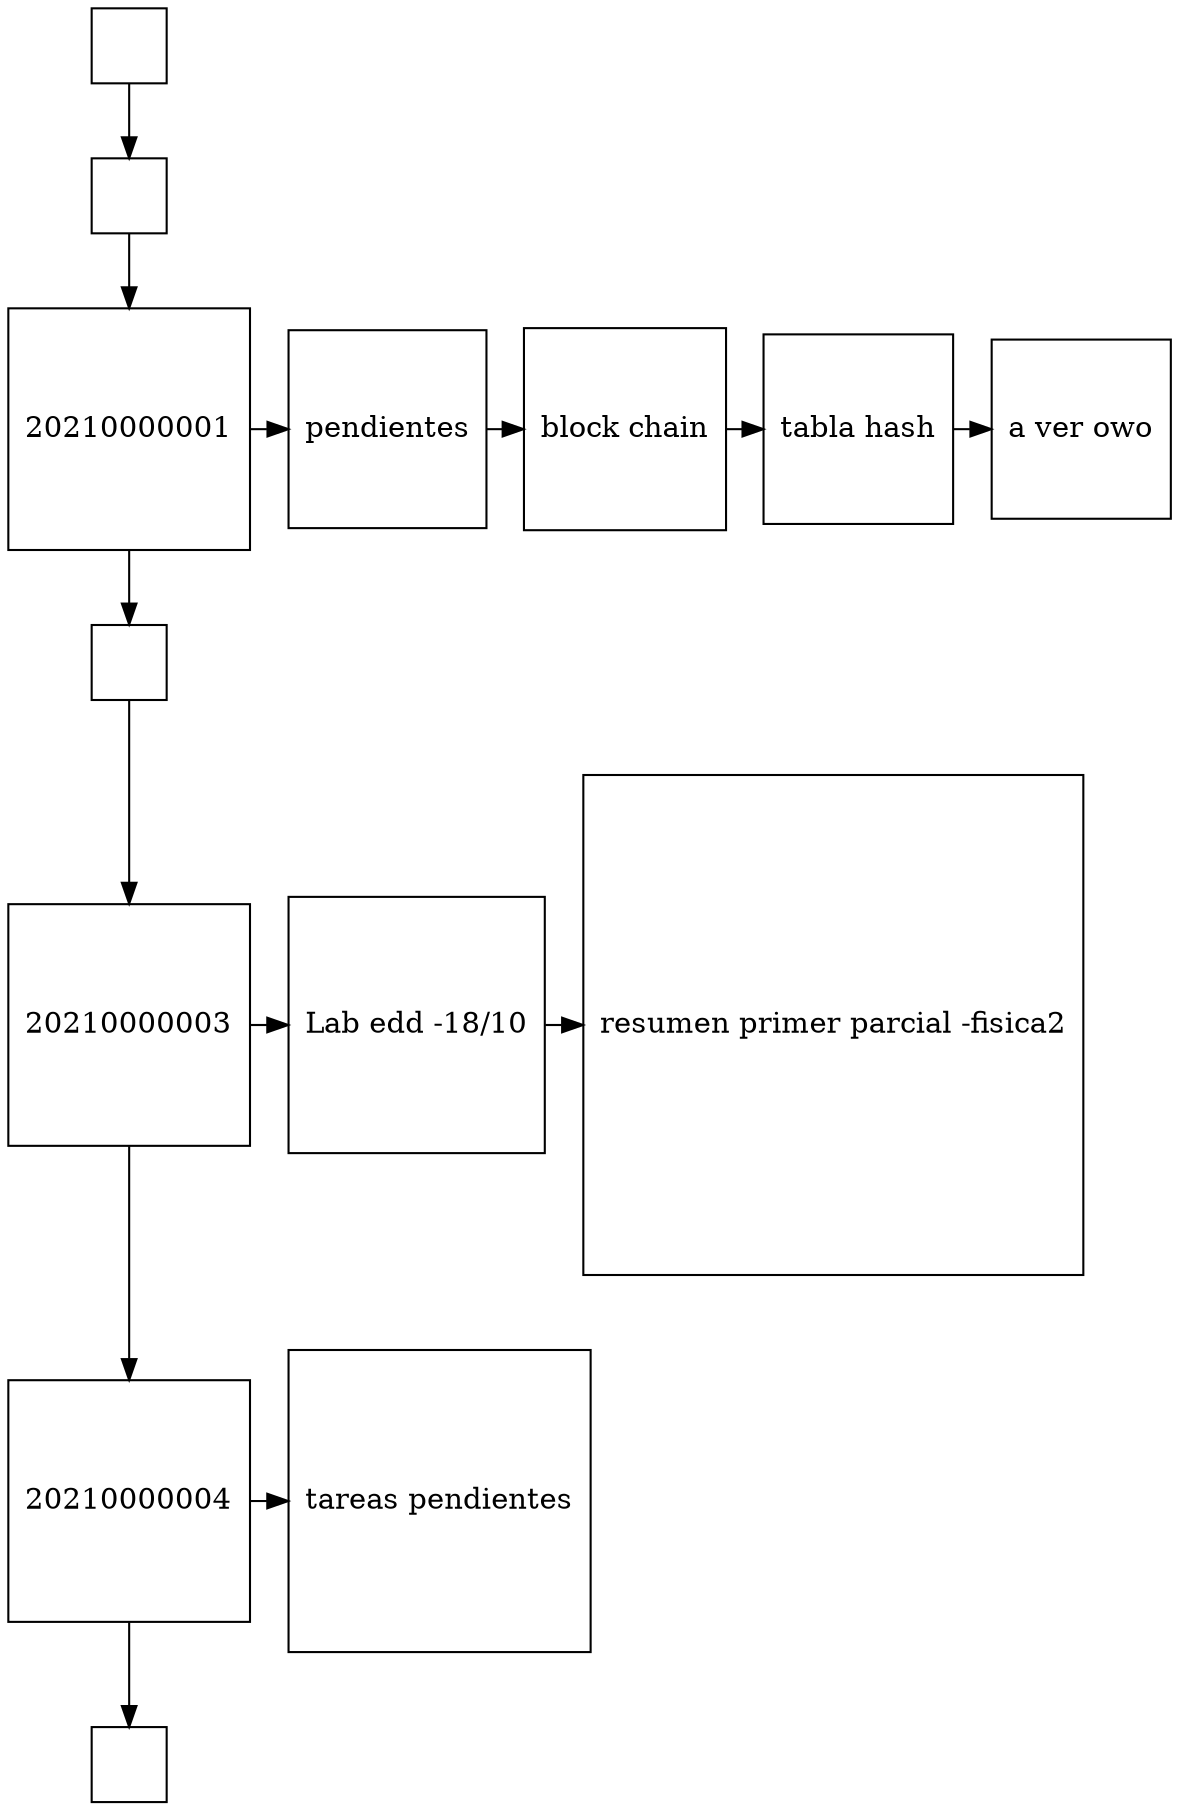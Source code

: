 digraph G{
node [shape=square];
b1[label=" "]
b2[label=" "]
rank = same{20210000001->"pendientes"->"block chain"->"tabla hash"->"a ver owo"}
b3[label=" "]
rank = same{20210000003->"Lab edd -18/10"->"resumen primer parcial -fisica2"}
rank = same{20210000004->"tareas pendientes"}
b4[label=" "]
b1->b2->20210000001->b3->20210000003->20210000004->b4
}